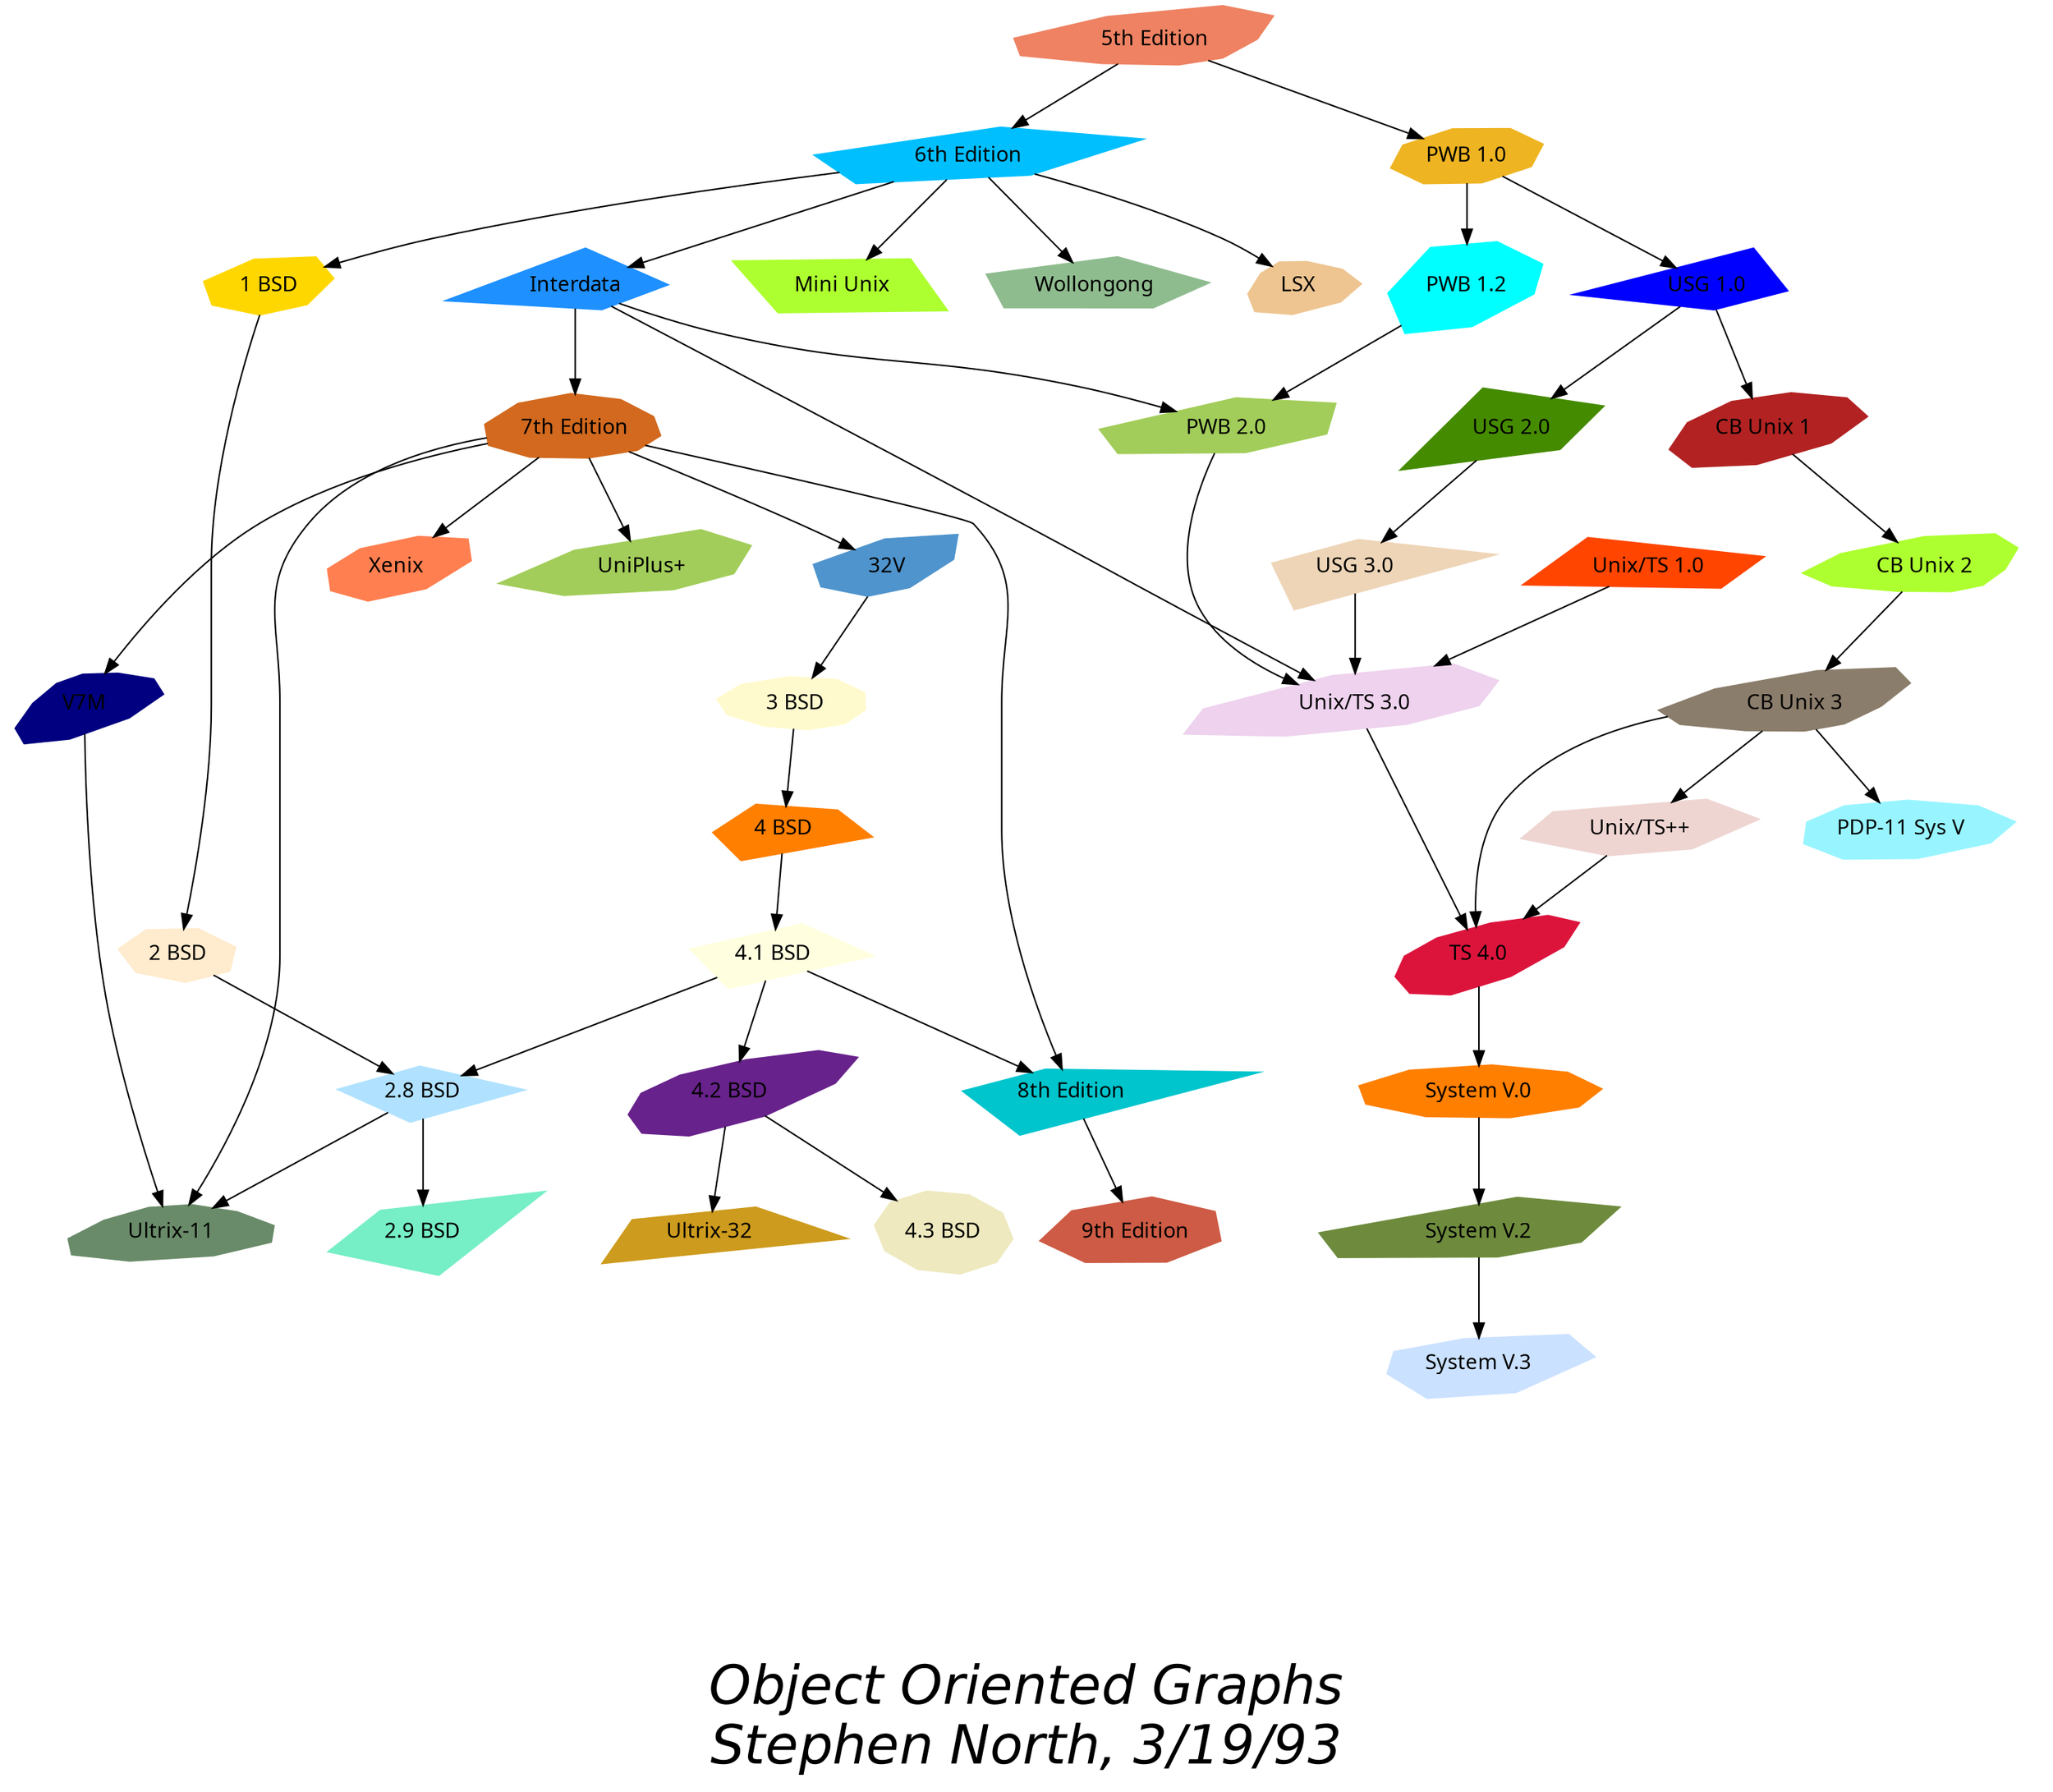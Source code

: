 digraph unix {
	graph [fontname="Helvetica-Oblique", fontsize=36, label="\n\n\n\nObject Oriented Graphs\nStephen North, 3/19/93"];
	node [label="\N", shape=polygon, sides=4, distortion="0.0", orientation="0.0", skew="0.0", color=white, style=filled, fontname="Helvetica-Outline"];
	"5th Edition" [sides=9, distortion="0.936354", orientation=28, skew="-0.126818", color=salmon2];
	"6th Edition" [sides=5, distortion="0.238792", orientation=11, skew="0.995935", color=deepskyblue];
	"PWB 1.0" [sides=8, distortion="0.019636", orientation=79, skew="-0.440424", color=goldenrod2];
	LSX [sides=9, distortion="-0.698271", orientation=22, skew="-0.195492", color=burlywood2];
	"1 BSD" [sides=7, distortion="0.265084", orientation=26, skew="0.403659", color=gold1];
	"Mini Unix" [distortion="0.039386", orientation=2, skew="-0.461120", color=greenyellow];
	Wollongong [sides=5, distortion="0.228564", orientation=63, skew="-0.062846", color=darkseagreen];
	Interdata [distortion="0.624013", orientation=56, skew="0.101396", color=dodgerblue1];
	"Unix/TS 3.0" [sides=8, distortion="0.731383", orientation=43, skew="-0.824612", color=thistle2];
	"PWB 2.0" [sides=6, distortion="0.592100", orientation=34, skew="-0.719269", color=darkolivegreen3];
	"7th Edition" [sides=10, distortion="0.298417", orientation=65, skew="0.310367", color=chocolate];
	"8th Edition" [distortion="-0.997093", orientation=50, skew="-0.061117", color=turquoise3];
	"32V" [sides=7, distortion="0.878516", orientation=19, skew="0.592905", color=steelblue3];
	V7M [sides=10, distortion="-0.960249", orientation=32, skew="0.460424", color=navy];
	"Ultrix-11" [sides=10, distortion="-0.633186", orientation=10, skew="0.333125", color=darkseagreen4];
	Xenix [sides=8, distortion="-0.337997", orientation=52, skew="-0.760726", color=coral];
	"UniPlus+" [sides=7, distortion="0.788483", orientation=39, skew="-0.526284", color=darkolivegreen3];
	"9th Edition" [sides=7, distortion="0.138690", orientation=55, skew="0.554049", color=coral3];
	"2 BSD" [sides=7, distortion="-0.010661", orientation=84, skew="0.179249", color=blanchedalmond];
	"2.8 BSD" [distortion="-0.239422", orientation=44, skew="0.053841", color=lightskyblue1];
	"2.9 BSD" [distortion="-0.843381", orientation=70, skew="-0.601395", color=aquamarine2];
	"3 BSD" [sides=10, distortion="0.251820", orientation=18, skew="-0.530618", color=lemonchiffon];
	"4 BSD" [sides=5, distortion="-0.772300", orientation=24, skew="-0.028475", color=darkorange1];
	"4.1 BSD" [distortion="-0.226170", orientation=38, skew="0.504053", color=lightyellow1];
	"4.2 BSD" [sides=10, distortion="-0.807349", orientation=50, skew="-0.908842", color=darkorchid4];
	"4.3 BSD" [sides=10, distortion="-0.030619", orientation=76, skew="0.985021", color=lemonchiffon2];
	"Ultrix-32" [distortion="-0.644209", orientation=21, skew="0.307836", color=goldenrod3];
	"PWB 1.2" [sides=7, distortion="0.640971", orientation=84, skew="-0.768455", color=cyan];
	"USG 1.0" [distortion="0.758942", orientation=42, skew="0.039886", color=blue];
	"CB Unix 1" [sides=9, distortion="-0.348692", orientation=42, skew="0.767058", color=firebrick];
	"USG 2.0" [distortion="0.748625", orientation=74, skew="-0.647656", color=chartreuse4];
	"CB Unix 2" [sides=10, distortion="0.851818", orientation=32, skew="-0.020120", color=greenyellow];
	"CB Unix 3" [sides=10, distortion="0.992237", orientation=29, skew="0.256102", color=bisque4];
	"Unix/TS++" [sides=6, distortion="0.545461", orientation=16, skew="0.313589", color=mistyrose2];
	"PDP-11 Sys V" [sides=9, distortion="-0.267769", orientation=40, skew="0.271226", color=cadetblue1];
	"USG 3.0" [distortion="-0.848455", orientation=44, skew="0.267152", color=bisque2];
	"Unix/TS 1.0" [distortion="0.305594", orientation=75, skew="0.070516", color=orangered];
	"TS 4.0" [sides=10, distortion="-0.641701", orientation=50, skew="-0.952502", color=crimson];
	"System V.0" [sides=9, distortion="0.021556", orientation=26, skew="-0.729938", color=darkorange1];
	"System V.2" [sides=6, distortion="0.985153", orientation=33, skew="-0.399752", color=darkolivegreen4];
	"System V.3" [sides=7, distortion="-0.687574", orientation=58, skew="-0.180116", color=lightsteelblue1];
	"5th Edition" -> "6th Edition"
	"5th Edition" -> "PWB 1.0"
	"6th Edition" -> LSX
	"6th Edition" -> "1 BSD"
	"6th Edition" -> "Mini Unix"
	"6th Edition" -> Wollongong
	"6th Edition" -> Interdata
	Interdata -> "Unix/TS 3.0"
	Interdata -> "PWB 2.0"
	Interdata -> "7th Edition"
	"7th Edition" -> "8th Edition";
	"7th Edition" -> "32V"
	"7th Edition" -> V7M
	"7th Edition" -> "Ultrix-11"
	"7th Edition" -> Xenix
	"7th Edition" -> "UniPlus+"
	V7M -> "Ultrix-11"
	"8th Edition" -> "9th Edition"
	"1 BSD" -> "2 BSD"
	"2 BSD" -> "2.8 BSD"
	"2.8 BSD" -> "Ultrix-11"
	"2.8 BSD" -> "2.9 BSD"
	"32V" -> "3 BSD"
	"3 BSD" -> "4 BSD"
	"4 BSD" -> "4.1 BSD"
	"4.1 BSD" -> "4.2 BSD"
	"4.1 BSD" -> "2.8 BSD"
	"4.1 BSD" -> "8th Edition"
	"4.2 BSD" -> "4.3 BSD"
	"4.2 BSD" -> "Ultrix-32"
	"PWB 1.0" -> "PWB 1.2"
	"PWB 1.0" -> "USG 1.0"
	"PWB 1.2" -> "PWB 2.0"
	"USG 1.0" -> "CB Unix 1"
	"USG 1.0" -> "USG 2.0"
	"CB Unix 1" -> "CB Unix 2"
	"CB Unix 2" -> "CB Unix 3"
	"CB Unix 3" -> "Unix/TS++"
	"CB Unix 3" -> "PDP-11 Sys V"
	"USG 2.0" -> "USG 3.0"
	"USG 3.0" -> "Unix/TS 3.0"
	"PWB 2.0" -> "Unix/TS 3.0"
	"Unix/TS 1.0" -> "Unix/TS 3.0"
	"Unix/TS 3.0" -> "TS 4.0"
	"Unix/TS++" -> "TS 4.0"
	"CB Unix 3" -> "TS 4.0"
	"TS 4.0" -> "System V.0"
	"System V.0" -> "System V.2"
	"System V.2" -> "System V.3"
}
